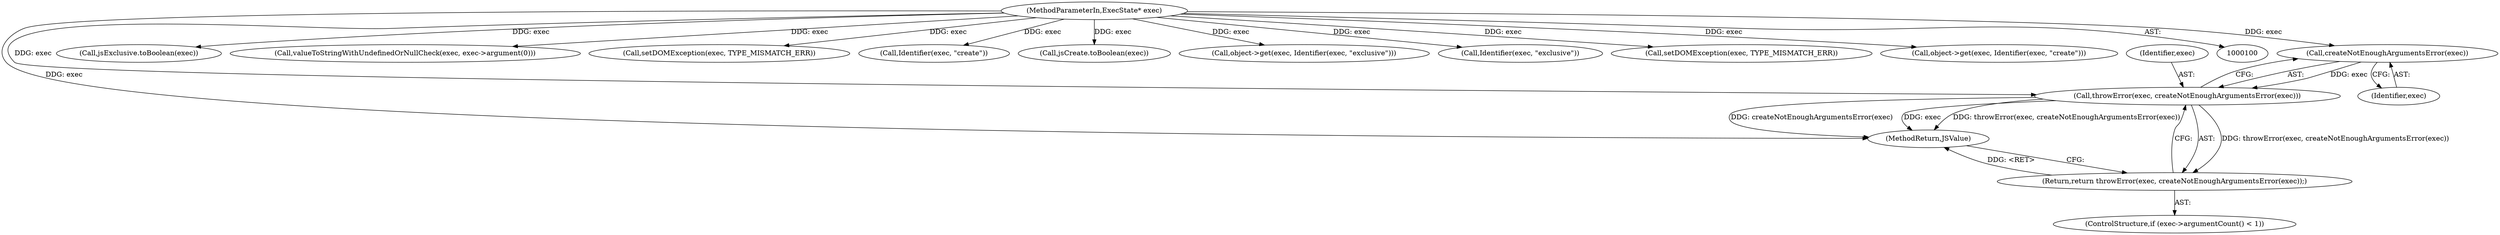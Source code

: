 digraph "0_Chrome_b944f670bb7a8a919daac497a4ea0536c954c201_3@API" {
"1000110" [label="(Call,createNotEnoughArgumentsError(exec))"];
"1000101" [label="(MethodParameterIn,ExecState* exec)"];
"1000108" [label="(Call,throwError(exec, createNotEnoughArgumentsError(exec)))"];
"1000107" [label="(Return,return throwError(exec, createNotEnoughArgumentsError(exec));)"];
"1000108" [label="(Call,throwError(exec, createNotEnoughArgumentsError(exec)))"];
"1000179" [label="(Call,jsExclusive.toBoolean(exec))"];
"1000101" [label="(MethodParameterIn,ExecState* exec)"];
"1000121" [label="(Call,valueToStringWithUndefinedOrNullCheck(exec, exec->argument(0)))"];
"1000103" [label="(ControlStructure,if (exec->argumentCount() < 1))"];
"1000110" [label="(Call,createNotEnoughArgumentsError(exec))"];
"1000107" [label="(Return,return throwError(exec, createNotEnoughArgumentsError(exec));)"];
"1000109" [label="(Identifier,exec)"];
"1000229" [label="(Call,setDOMException(exec, TYPE_MISMATCH_ERR))"];
"1000164" [label="(Call,Identifier(exec, \"create\"))"];
"1000111" [label="(Identifier,exec)"];
"1000168" [label="(Call,jsCreate.toBoolean(exec))"];
"1000173" [label="(Call,object->get(exec, Identifier(exec, \"exclusive\")))"];
"1000175" [label="(Call,Identifier(exec, \"exclusive\"))"];
"1000201" [label="(Call,setDOMException(exec, TYPE_MISMATCH_ERR))"];
"1000162" [label="(Call,object->get(exec, Identifier(exec, \"create\")))"];
"1000248" [label="(MethodReturn,JSValue)"];
"1000110" -> "1000108"  [label="AST: "];
"1000110" -> "1000111"  [label="CFG: "];
"1000111" -> "1000110"  [label="AST: "];
"1000108" -> "1000110"  [label="CFG: "];
"1000110" -> "1000108"  [label="DDG: exec"];
"1000101" -> "1000110"  [label="DDG: exec"];
"1000101" -> "1000100"  [label="AST: "];
"1000101" -> "1000248"  [label="DDG: exec"];
"1000101" -> "1000108"  [label="DDG: exec"];
"1000101" -> "1000121"  [label="DDG: exec"];
"1000101" -> "1000162"  [label="DDG: exec"];
"1000101" -> "1000164"  [label="DDG: exec"];
"1000101" -> "1000168"  [label="DDG: exec"];
"1000101" -> "1000173"  [label="DDG: exec"];
"1000101" -> "1000175"  [label="DDG: exec"];
"1000101" -> "1000179"  [label="DDG: exec"];
"1000101" -> "1000201"  [label="DDG: exec"];
"1000101" -> "1000229"  [label="DDG: exec"];
"1000108" -> "1000107"  [label="AST: "];
"1000109" -> "1000108"  [label="AST: "];
"1000107" -> "1000108"  [label="CFG: "];
"1000108" -> "1000248"  [label="DDG: throwError(exec, createNotEnoughArgumentsError(exec))"];
"1000108" -> "1000248"  [label="DDG: createNotEnoughArgumentsError(exec)"];
"1000108" -> "1000248"  [label="DDG: exec"];
"1000108" -> "1000107"  [label="DDG: throwError(exec, createNotEnoughArgumentsError(exec))"];
"1000107" -> "1000103"  [label="AST: "];
"1000248" -> "1000107"  [label="CFG: "];
"1000107" -> "1000248"  [label="DDG: <RET>"];
}
